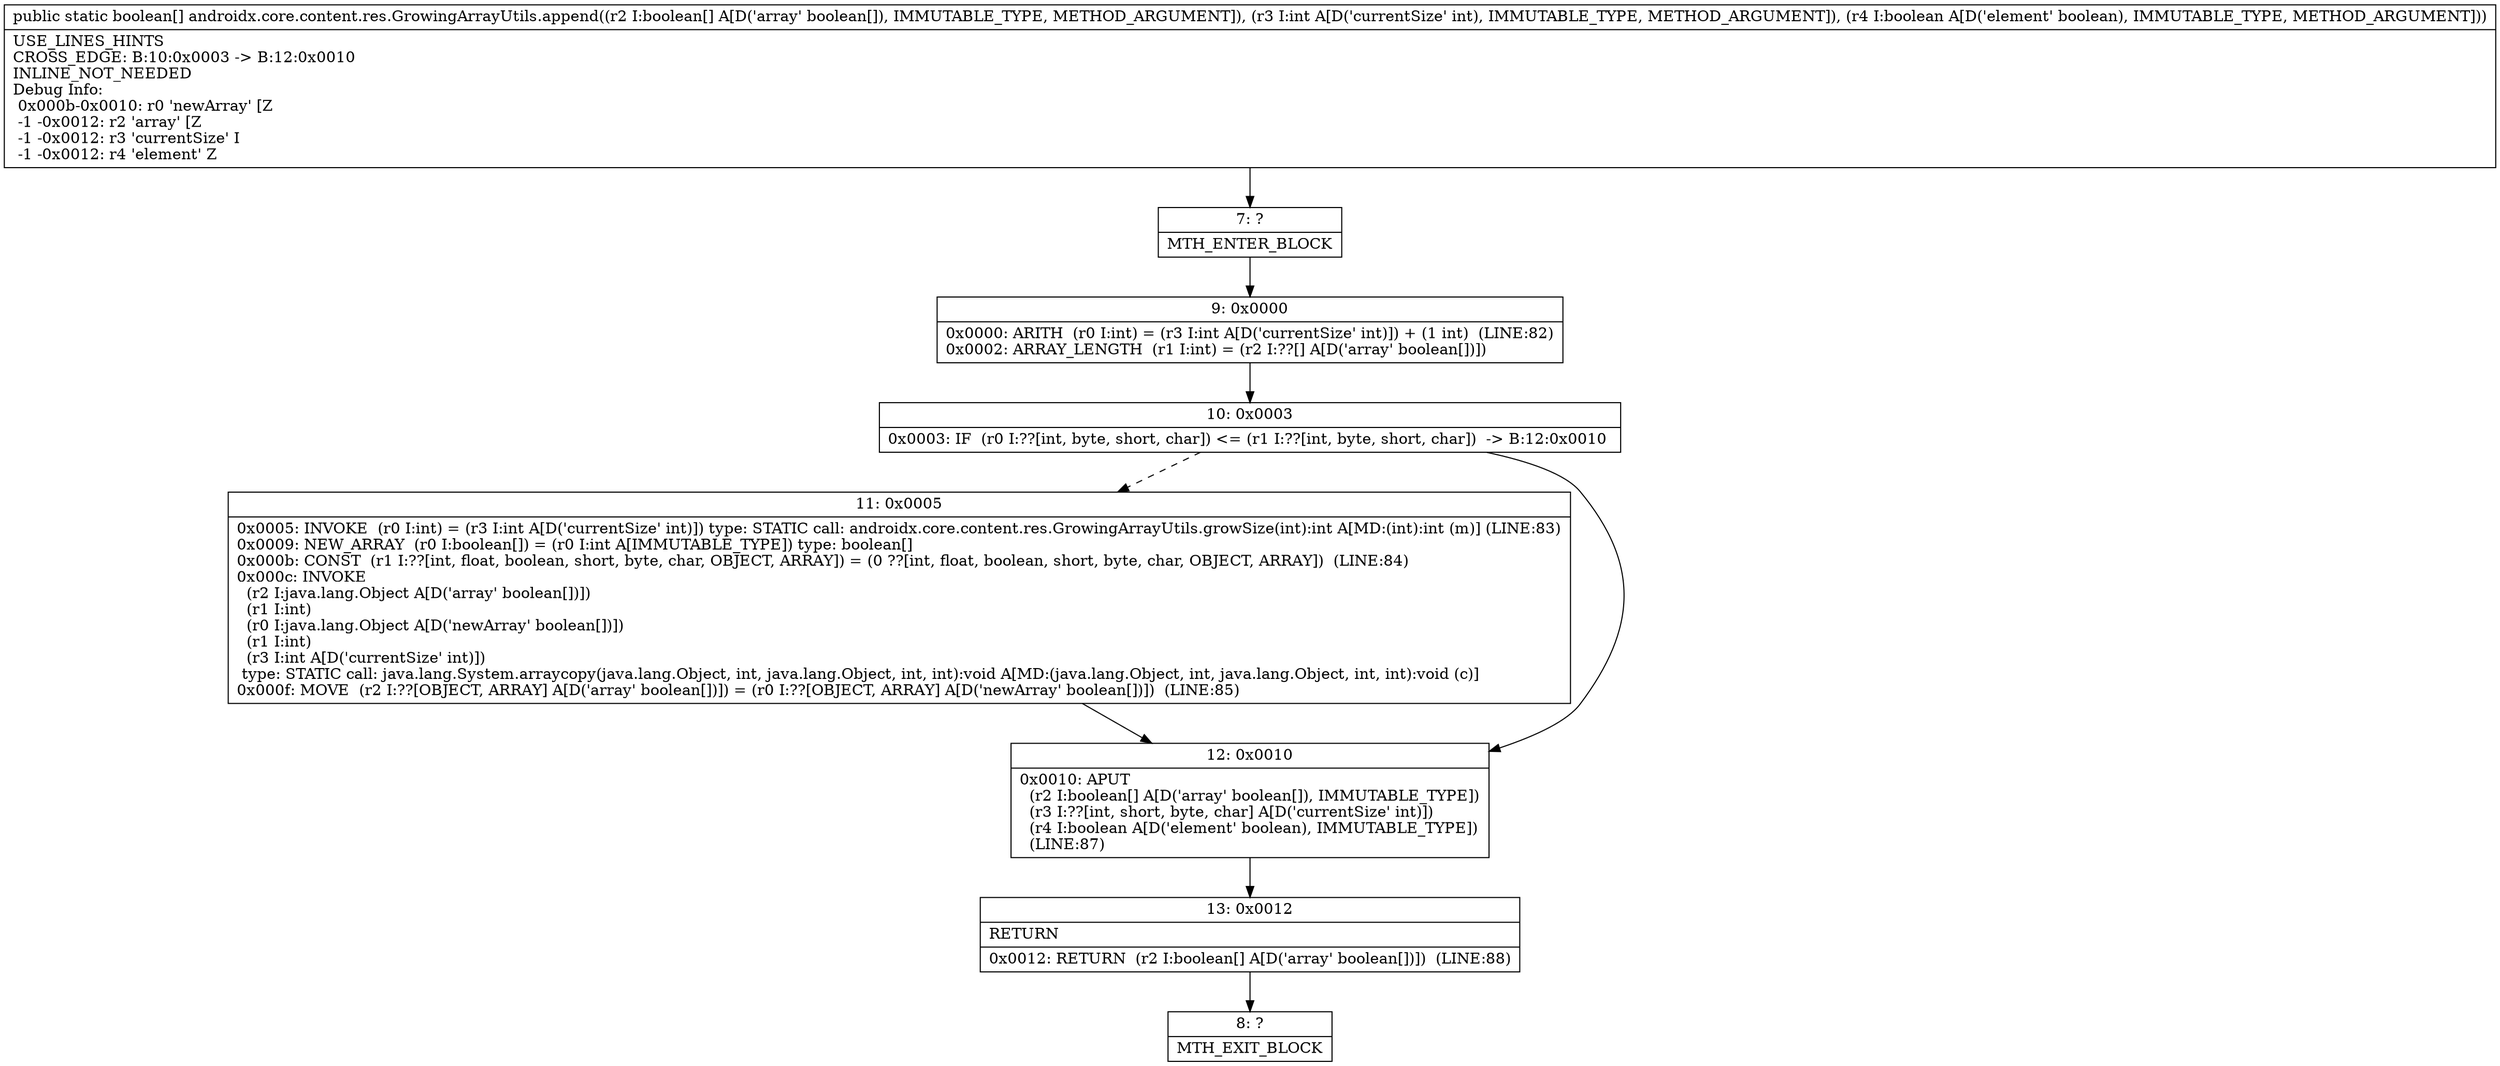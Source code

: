 digraph "CFG forandroidx.core.content.res.GrowingArrayUtils.append([ZIZ)[Z" {
Node_7 [shape=record,label="{7\:\ ?|MTH_ENTER_BLOCK\l}"];
Node_9 [shape=record,label="{9\:\ 0x0000|0x0000: ARITH  (r0 I:int) = (r3 I:int A[D('currentSize' int)]) + (1 int)  (LINE:82)\l0x0002: ARRAY_LENGTH  (r1 I:int) = (r2 I:??[] A[D('array' boolean[])]) \l}"];
Node_10 [shape=record,label="{10\:\ 0x0003|0x0003: IF  (r0 I:??[int, byte, short, char]) \<= (r1 I:??[int, byte, short, char])  \-\> B:12:0x0010 \l}"];
Node_11 [shape=record,label="{11\:\ 0x0005|0x0005: INVOKE  (r0 I:int) = (r3 I:int A[D('currentSize' int)]) type: STATIC call: androidx.core.content.res.GrowingArrayUtils.growSize(int):int A[MD:(int):int (m)] (LINE:83)\l0x0009: NEW_ARRAY  (r0 I:boolean[]) = (r0 I:int A[IMMUTABLE_TYPE]) type: boolean[] \l0x000b: CONST  (r1 I:??[int, float, boolean, short, byte, char, OBJECT, ARRAY]) = (0 ??[int, float, boolean, short, byte, char, OBJECT, ARRAY])  (LINE:84)\l0x000c: INVOKE  \l  (r2 I:java.lang.Object A[D('array' boolean[])])\l  (r1 I:int)\l  (r0 I:java.lang.Object A[D('newArray' boolean[])])\l  (r1 I:int)\l  (r3 I:int A[D('currentSize' int)])\l type: STATIC call: java.lang.System.arraycopy(java.lang.Object, int, java.lang.Object, int, int):void A[MD:(java.lang.Object, int, java.lang.Object, int, int):void (c)]\l0x000f: MOVE  (r2 I:??[OBJECT, ARRAY] A[D('array' boolean[])]) = (r0 I:??[OBJECT, ARRAY] A[D('newArray' boolean[])])  (LINE:85)\l}"];
Node_12 [shape=record,label="{12\:\ 0x0010|0x0010: APUT  \l  (r2 I:boolean[] A[D('array' boolean[]), IMMUTABLE_TYPE])\l  (r3 I:??[int, short, byte, char] A[D('currentSize' int)])\l  (r4 I:boolean A[D('element' boolean), IMMUTABLE_TYPE])\l  (LINE:87)\l}"];
Node_13 [shape=record,label="{13\:\ 0x0012|RETURN\l|0x0012: RETURN  (r2 I:boolean[] A[D('array' boolean[])])  (LINE:88)\l}"];
Node_8 [shape=record,label="{8\:\ ?|MTH_EXIT_BLOCK\l}"];
MethodNode[shape=record,label="{public static boolean[] androidx.core.content.res.GrowingArrayUtils.append((r2 I:boolean[] A[D('array' boolean[]), IMMUTABLE_TYPE, METHOD_ARGUMENT]), (r3 I:int A[D('currentSize' int), IMMUTABLE_TYPE, METHOD_ARGUMENT]), (r4 I:boolean A[D('element' boolean), IMMUTABLE_TYPE, METHOD_ARGUMENT]))  | USE_LINES_HINTS\lCROSS_EDGE: B:10:0x0003 \-\> B:12:0x0010\lINLINE_NOT_NEEDED\lDebug Info:\l  0x000b\-0x0010: r0 'newArray' [Z\l  \-1 \-0x0012: r2 'array' [Z\l  \-1 \-0x0012: r3 'currentSize' I\l  \-1 \-0x0012: r4 'element' Z\l}"];
MethodNode -> Node_7;Node_7 -> Node_9;
Node_9 -> Node_10;
Node_10 -> Node_11[style=dashed];
Node_10 -> Node_12;
Node_11 -> Node_12;
Node_12 -> Node_13;
Node_13 -> Node_8;
}

